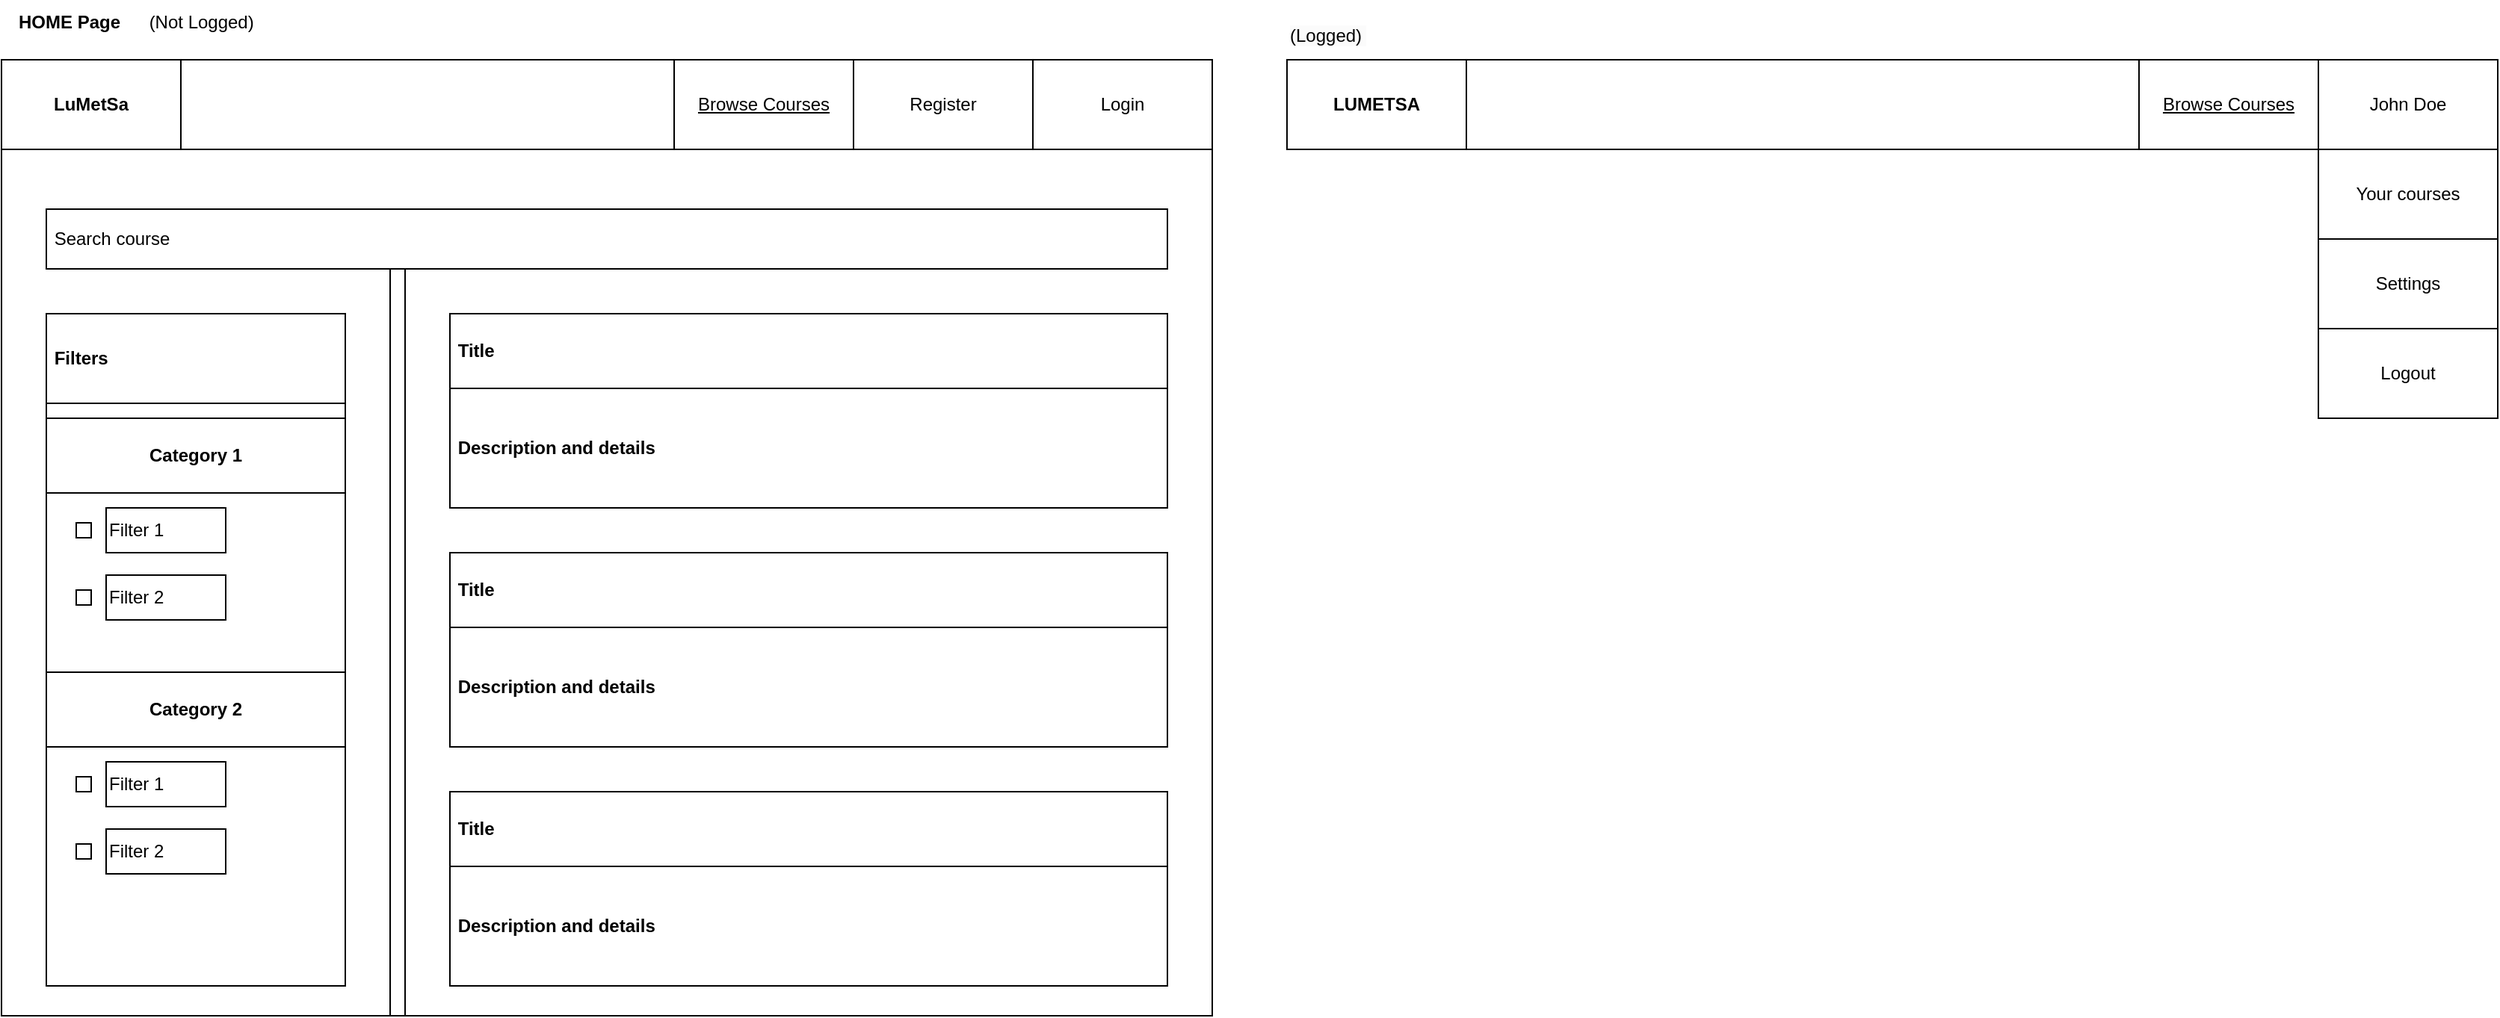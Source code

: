 <mxfile version="22.1.11" type="github" pages="5">
  <diagram name="Home Page" id="UxMpbINqFszEgZ0nIaNx">
    <mxGraphModel dx="1509" dy="777" grid="1" gridSize="10" guides="1" tooltips="1" connect="1" arrows="1" fold="1" page="1" pageScale="1" pageWidth="827" pageHeight="1169" math="0" shadow="0">
      <root>
        <mxCell id="0" />
        <mxCell id="1" parent="0" />
        <mxCell id="TAGpU3DyTfSelaxlEneq-48" value="" style="group" vertex="1" connectable="0" parent="1">
          <mxGeometry x="10" y="200" width="810" height="680" as="geometry" />
        </mxCell>
        <mxCell id="TAGpU3DyTfSelaxlEneq-6" value="" style="rounded=0;whiteSpace=wrap;html=1;" vertex="1" parent="TAGpU3DyTfSelaxlEneq-48">
          <mxGeometry y="40" width="810" height="640" as="geometry" />
        </mxCell>
        <mxCell id="TAGpU3DyTfSelaxlEneq-46" value="&lt;b&gt;HOME Page&lt;/b&gt;" style="text;html=1;align=center;verticalAlign=middle;resizable=0;points=[];autosize=1;strokeColor=none;fillColor=none;" vertex="1" parent="TAGpU3DyTfSelaxlEneq-48">
          <mxGeometry width="90" height="30" as="geometry" />
        </mxCell>
        <mxCell id="CuNfL8AJt2Ii8z2kElHI-1" value="" style="group" vertex="1" connectable="0" parent="TAGpU3DyTfSelaxlEneq-48">
          <mxGeometry y="40" width="810" height="60" as="geometry" />
        </mxCell>
        <mxCell id="TAGpU3DyTfSelaxlEneq-7" value="" style="rounded=0;whiteSpace=wrap;html=1;" vertex="1" parent="CuNfL8AJt2Ii8z2kElHI-1">
          <mxGeometry width="810" height="60" as="geometry" />
        </mxCell>
        <mxCell id="TAGpU3DyTfSelaxlEneq-8" value="LuMetSa" style="whiteSpace=wrap;html=1;fontStyle=1" vertex="1" parent="CuNfL8AJt2Ii8z2kElHI-1">
          <mxGeometry width="120" height="60" as="geometry" />
        </mxCell>
        <mxCell id="TAGpU3DyTfSelaxlEneq-9" value="Login" style="whiteSpace=wrap;html=1;" vertex="1" parent="CuNfL8AJt2Ii8z2kElHI-1">
          <mxGeometry x="690" width="120" height="60" as="geometry" />
        </mxCell>
        <mxCell id="TAGpU3DyTfSelaxlEneq-10" value="Register" style="whiteSpace=wrap;html=1;" vertex="1" parent="CuNfL8AJt2Ii8z2kElHI-1">
          <mxGeometry x="570" width="120" height="60" as="geometry" />
        </mxCell>
        <mxCell id="TAGpU3DyTfSelaxlEneq-11" value="&lt;u&gt;Browse Courses&lt;/u&gt;" style="whiteSpace=wrap;html=1;" vertex="1" parent="CuNfL8AJt2Ii8z2kElHI-1">
          <mxGeometry x="450" width="120" height="60" as="geometry" />
        </mxCell>
        <mxCell id="CuNfL8AJt2Ii8z2kElHI-12" value="(Not Logged)&amp;nbsp;" style="text;html=1;align=center;verticalAlign=middle;resizable=0;points=[];autosize=1;strokeColor=none;fillColor=none;" vertex="1" parent="TAGpU3DyTfSelaxlEneq-48">
          <mxGeometry x="85" width="100" height="30" as="geometry" />
        </mxCell>
        <mxCell id="TAGpU3DyTfSelaxlEneq-12" value="&amp;nbsp;Search course" style="rounded=0;whiteSpace=wrap;html=1;align=left;" vertex="1" parent="1">
          <mxGeometry x="40" y="340" width="750" height="40" as="geometry" />
        </mxCell>
        <mxCell id="TAGpU3DyTfSelaxlEneq-15" value="" style="rounded=0;whiteSpace=wrap;html=1;" vertex="1" parent="1">
          <mxGeometry x="40" y="410" width="200" height="450" as="geometry" />
        </mxCell>
        <mxCell id="TAGpU3DyTfSelaxlEneq-19" value="" style="group" vertex="1" connectable="0" parent="1">
          <mxGeometry x="310" y="410" width="480" height="130" as="geometry" />
        </mxCell>
        <mxCell id="TAGpU3DyTfSelaxlEneq-13" value="" style="rounded=0;whiteSpace=wrap;html=1;" vertex="1" parent="TAGpU3DyTfSelaxlEneq-19">
          <mxGeometry width="480" height="130" as="geometry" />
        </mxCell>
        <mxCell id="TAGpU3DyTfSelaxlEneq-17" value="&lt;b&gt;&amp;nbsp;Title&lt;/b&gt;" style="rounded=0;whiteSpace=wrap;html=1;align=left;" vertex="1" parent="TAGpU3DyTfSelaxlEneq-19">
          <mxGeometry width="480" height="50" as="geometry" />
        </mxCell>
        <mxCell id="TAGpU3DyTfSelaxlEneq-18" value="&lt;b&gt;&amp;nbsp;Description and details&lt;/b&gt;" style="rounded=0;whiteSpace=wrap;html=1;align=left;" vertex="1" parent="TAGpU3DyTfSelaxlEneq-19">
          <mxGeometry y="50" width="480" height="80" as="geometry" />
        </mxCell>
        <mxCell id="TAGpU3DyTfSelaxlEneq-20" value="" style="group" vertex="1" connectable="0" parent="1">
          <mxGeometry x="310" y="570" width="480" height="130" as="geometry" />
        </mxCell>
        <mxCell id="TAGpU3DyTfSelaxlEneq-21" value="" style="rounded=0;whiteSpace=wrap;html=1;" vertex="1" parent="TAGpU3DyTfSelaxlEneq-20">
          <mxGeometry width="480" height="130" as="geometry" />
        </mxCell>
        <mxCell id="TAGpU3DyTfSelaxlEneq-22" value="&lt;b&gt;&amp;nbsp;Title&lt;/b&gt;" style="rounded=0;whiteSpace=wrap;html=1;align=left;" vertex="1" parent="TAGpU3DyTfSelaxlEneq-20">
          <mxGeometry width="480" height="50" as="geometry" />
        </mxCell>
        <mxCell id="TAGpU3DyTfSelaxlEneq-23" value="&lt;b&gt;&amp;nbsp;Description and details&lt;/b&gt;" style="rounded=0;whiteSpace=wrap;html=1;align=left;" vertex="1" parent="TAGpU3DyTfSelaxlEneq-20">
          <mxGeometry y="50" width="480" height="80" as="geometry" />
        </mxCell>
        <mxCell id="TAGpU3DyTfSelaxlEneq-24" value="" style="group" vertex="1" connectable="0" parent="1">
          <mxGeometry x="310" y="730" width="480" height="130" as="geometry" />
        </mxCell>
        <mxCell id="TAGpU3DyTfSelaxlEneq-25" value="" style="rounded=0;whiteSpace=wrap;html=1;" vertex="1" parent="TAGpU3DyTfSelaxlEneq-24">
          <mxGeometry width="480" height="130" as="geometry" />
        </mxCell>
        <mxCell id="TAGpU3DyTfSelaxlEneq-26" value="&lt;b&gt;&amp;nbsp;Title&lt;/b&gt;" style="rounded=0;whiteSpace=wrap;html=1;align=left;" vertex="1" parent="TAGpU3DyTfSelaxlEneq-24">
          <mxGeometry width="480" height="50" as="geometry" />
        </mxCell>
        <mxCell id="TAGpU3DyTfSelaxlEneq-27" value="&lt;b&gt;&amp;nbsp;Description and details&lt;/b&gt;" style="rounded=0;whiteSpace=wrap;html=1;align=left;" vertex="1" parent="TAGpU3DyTfSelaxlEneq-24">
          <mxGeometry y="50" width="480" height="80" as="geometry" />
        </mxCell>
        <mxCell id="TAGpU3DyTfSelaxlEneq-28" value="&lt;b&gt;&amp;nbsp;Filters&lt;/b&gt;" style="whiteSpace=wrap;html=1;align=left;" vertex="1" parent="1">
          <mxGeometry x="40" y="410" width="200" height="60" as="geometry" />
        </mxCell>
        <mxCell id="TAGpU3DyTfSelaxlEneq-14" value="&lt;b&gt;Category 1&lt;/b&gt;" style="rounded=0;whiteSpace=wrap;html=1;" vertex="1" parent="1">
          <mxGeometry x="40" y="480" width="200" height="50" as="geometry" />
        </mxCell>
        <mxCell id="TAGpU3DyTfSelaxlEneq-32" value="" style="group" vertex="1" connectable="0" parent="1">
          <mxGeometry x="60" y="540" width="100" height="30" as="geometry" />
        </mxCell>
        <mxCell id="TAGpU3DyTfSelaxlEneq-30" value="Filter 1" style="rounded=0;whiteSpace=wrap;html=1;align=left;" vertex="1" parent="TAGpU3DyTfSelaxlEneq-32">
          <mxGeometry x="20" width="80" height="30" as="geometry" />
        </mxCell>
        <mxCell id="TAGpU3DyTfSelaxlEneq-31" value="" style="whiteSpace=wrap;html=1;aspect=fixed;" vertex="1" parent="TAGpU3DyTfSelaxlEneq-32">
          <mxGeometry y="10" width="10" height="10" as="geometry" />
        </mxCell>
        <mxCell id="TAGpU3DyTfSelaxlEneq-33" value="" style="group" vertex="1" connectable="0" parent="1">
          <mxGeometry x="60" y="585" width="100" height="30" as="geometry" />
        </mxCell>
        <mxCell id="TAGpU3DyTfSelaxlEneq-34" value="Filter 2" style="rounded=0;whiteSpace=wrap;html=1;align=left;" vertex="1" parent="TAGpU3DyTfSelaxlEneq-33">
          <mxGeometry x="20" width="80" height="30" as="geometry" />
        </mxCell>
        <mxCell id="TAGpU3DyTfSelaxlEneq-35" value="" style="whiteSpace=wrap;html=1;aspect=fixed;" vertex="1" parent="TAGpU3DyTfSelaxlEneq-33">
          <mxGeometry y="10" width="10" height="10" as="geometry" />
        </mxCell>
        <mxCell id="TAGpU3DyTfSelaxlEneq-37" value="&lt;b&gt;Category 2&lt;/b&gt;" style="rounded=0;whiteSpace=wrap;html=1;" vertex="1" parent="1">
          <mxGeometry x="40" y="650" width="200" height="50" as="geometry" />
        </mxCell>
        <mxCell id="TAGpU3DyTfSelaxlEneq-38" value="" style="group" vertex="1" connectable="0" parent="1">
          <mxGeometry x="60" y="710" width="100" height="30" as="geometry" />
        </mxCell>
        <mxCell id="TAGpU3DyTfSelaxlEneq-39" value="Filter 1" style="rounded=0;whiteSpace=wrap;html=1;align=left;" vertex="1" parent="TAGpU3DyTfSelaxlEneq-38">
          <mxGeometry x="20" width="80" height="30" as="geometry" />
        </mxCell>
        <mxCell id="TAGpU3DyTfSelaxlEneq-40" value="" style="whiteSpace=wrap;html=1;aspect=fixed;" vertex="1" parent="TAGpU3DyTfSelaxlEneq-38">
          <mxGeometry y="10" width="10" height="10" as="geometry" />
        </mxCell>
        <mxCell id="TAGpU3DyTfSelaxlEneq-41" value="" style="group" vertex="1" connectable="0" parent="1">
          <mxGeometry x="60" y="755" width="100" height="30" as="geometry" />
        </mxCell>
        <mxCell id="TAGpU3DyTfSelaxlEneq-42" value="Filter 2" style="rounded=0;whiteSpace=wrap;html=1;align=left;" vertex="1" parent="TAGpU3DyTfSelaxlEneq-41">
          <mxGeometry x="20" width="80" height="30" as="geometry" />
        </mxCell>
        <mxCell id="TAGpU3DyTfSelaxlEneq-43" value="" style="whiteSpace=wrap;html=1;aspect=fixed;" vertex="1" parent="TAGpU3DyTfSelaxlEneq-41">
          <mxGeometry y="10" width="10" height="10" as="geometry" />
        </mxCell>
        <mxCell id="TAGpU3DyTfSelaxlEneq-45" value="" style="rounded=0;whiteSpace=wrap;html=1;" vertex="1" parent="1">
          <mxGeometry x="270" y="380" width="10" height="500" as="geometry" />
        </mxCell>
        <mxCell id="CuNfL8AJt2Ii8z2kElHI-3" value="" style="rounded=0;whiteSpace=wrap;html=1;" vertex="1" parent="1">
          <mxGeometry x="870" y="240" width="810" height="60" as="geometry" />
        </mxCell>
        <mxCell id="CuNfL8AJt2Ii8z2kElHI-4" value="LUMETSA" style="whiteSpace=wrap;html=1;fontStyle=1" vertex="1" parent="1">
          <mxGeometry x="870" y="240" width="120" height="60" as="geometry" />
        </mxCell>
        <mxCell id="CuNfL8AJt2Ii8z2kElHI-5" value="John Doe" style="whiteSpace=wrap;html=1;" vertex="1" parent="1">
          <mxGeometry x="1560" y="240" width="120" height="60" as="geometry" />
        </mxCell>
        <mxCell id="CuNfL8AJt2Ii8z2kElHI-7" value="&lt;u&gt;Browse Courses&lt;/u&gt;" style="whiteSpace=wrap;html=1;" vertex="1" parent="1">
          <mxGeometry x="1440" y="240" width="120" height="60" as="geometry" />
        </mxCell>
        <mxCell id="CuNfL8AJt2Ii8z2kElHI-13" value="&lt;span style=&quot;color: rgb(0, 0, 0); font-family: Helvetica; font-size: 12px; font-style: normal; font-variant-ligatures: normal; font-variant-caps: normal; font-weight: 400; letter-spacing: normal; orphans: 2; text-align: center; text-indent: 0px; text-transform: none; widows: 2; word-spacing: 0px; -webkit-text-stroke-width: 0px; background-color: rgb(251, 251, 251); text-decoration-thickness: initial; text-decoration-style: initial; text-decoration-color: initial; float: none; display: inline !important;&quot;&gt;(Logged)&amp;nbsp;&lt;/span&gt;" style="text;whiteSpace=wrap;html=1;" vertex="1" parent="1">
          <mxGeometry x="870" y="210" width="110" height="40" as="geometry" />
        </mxCell>
        <mxCell id="CuNfL8AJt2Ii8z2kElHI-14" value="Your courses" style="whiteSpace=wrap;html=1;" vertex="1" parent="1">
          <mxGeometry x="1560" y="300" width="120" height="60" as="geometry" />
        </mxCell>
        <mxCell id="CuNfL8AJt2Ii8z2kElHI-15" value="Settings" style="whiteSpace=wrap;html=1;" vertex="1" parent="1">
          <mxGeometry x="1560" y="360" width="120" height="60" as="geometry" />
        </mxCell>
        <mxCell id="CuNfL8AJt2Ii8z2kElHI-16" value="Logout" style="whiteSpace=wrap;html=1;" vertex="1" parent="1">
          <mxGeometry x="1560" y="420" width="120" height="60" as="geometry" />
        </mxCell>
      </root>
    </mxGraphModel>
  </diagram>
  <diagram id="oZmxDJT5Ei8mSOzKEypc" name="Course Details Page">
    <mxGraphModel dx="2514" dy="868" grid="1" gridSize="10" guides="1" tooltips="1" connect="1" arrows="1" fold="1" page="1" pageScale="1" pageWidth="827" pageHeight="1169" math="0" shadow="0">
      <root>
        <mxCell id="0" />
        <mxCell id="1" parent="0" />
        <mxCell id="5mfzRtLm4VRJUIHrUDBB-16" value="" style="group" vertex="1" connectable="0" parent="1">
          <mxGeometry x="17" y="160" width="810" height="700" as="geometry" />
        </mxCell>
        <mxCell id="1sr04AdYXMzgy60JyJB1-2" value="" style="rounded=0;whiteSpace=wrap;html=1;" vertex="1" parent="5mfzRtLm4VRJUIHrUDBB-16">
          <mxGeometry y="40" width="810" height="660" as="geometry" />
        </mxCell>
        <mxCell id="1sr04AdYXMzgy60JyJB1-3" value="" style="rounded=0;whiteSpace=wrap;html=1;" vertex="1" parent="5mfzRtLm4VRJUIHrUDBB-16">
          <mxGeometry y="40" width="810" height="60" as="geometry" />
        </mxCell>
        <mxCell id="1sr04AdYXMzgy60JyJB1-4" value="LUMETSA" style="whiteSpace=wrap;html=1;fontStyle=1" vertex="1" parent="5mfzRtLm4VRJUIHrUDBB-16">
          <mxGeometry y="40" width="120" height="60" as="geometry" />
        </mxCell>
        <mxCell id="1sr04AdYXMzgy60JyJB1-5" value="...State based options" style="whiteSpace=wrap;html=1;" vertex="1" parent="5mfzRtLm4VRJUIHrUDBB-16">
          <mxGeometry x="531" y="40" width="279" height="60" as="geometry" />
        </mxCell>
        <mxCell id="1sr04AdYXMzgy60JyJB1-8" value="&lt;b&gt;Course Details Page&lt;/b&gt;" style="text;html=1;align=left;verticalAlign=middle;resizable=0;points=[];autosize=1;strokeColor=none;fillColor=none;" vertex="1" parent="5mfzRtLm4VRJUIHrUDBB-16">
          <mxGeometry x="1" width="140" height="30" as="geometry" />
        </mxCell>
        <mxCell id="Gu7tSu_X5J5L3LaaIDzM-1" value="" style="group;fillColor=none;strokeColor=#6c8ebf;container=0;" vertex="1" connectable="0" parent="1">
          <mxGeometry x="17" y="200" width="810" height="660" as="geometry" />
        </mxCell>
        <mxCell id="5mfzRtLm4VRJUIHrUDBB-4" value="" style="rounded=0;whiteSpace=wrap;html=1;" vertex="1" parent="1">
          <mxGeometry x="-330" y="327.5" width="290" height="255" as="geometry" />
        </mxCell>
        <mxCell id="5mfzRtLm4VRJUIHrUDBB-3" style="edgeStyle=orthogonalEdgeStyle;rounded=0;orthogonalLoop=1;jettySize=auto;html=1;entryX=1;entryY=0.5;entryDx=0;entryDy=0;" edge="1" parent="1" source="Gu7tSu_X5J5L3LaaIDzM-2" target="5mfzRtLm4VRJUIHrUDBB-4">
          <mxGeometry relative="1" as="geometry">
            <mxPoint x="-130" y="455" as="targetPoint" />
          </mxGeometry>
        </mxCell>
        <mxCell id="5mfzRtLm4VRJUIHrUDBB-7" value="&lt;b&gt;&amp;nbsp;Login to Proceed&lt;/b&gt;" style="whiteSpace=wrap;html=1;align=left;" vertex="1" parent="1">
          <mxGeometry x="-330" y="327.5" width="290" height="60" as="geometry" />
        </mxCell>
        <mxCell id="5mfzRtLm4VRJUIHrUDBB-8" value="&amp;nbsp;Username" style="rounded=0;whiteSpace=wrap;html=1;align=left;" vertex="1" parent="1">
          <mxGeometry x="-295" y="410" width="220" height="30" as="geometry" />
        </mxCell>
        <mxCell id="5mfzRtLm4VRJUIHrUDBB-9" value="&amp;nbsp;Password" style="rounded=0;whiteSpace=wrap;html=1;align=left;" vertex="1" parent="1">
          <mxGeometry x="-295" y="460" width="220" height="30" as="geometry" />
        </mxCell>
        <mxCell id="5mfzRtLm4VRJUIHrUDBB-10" value="&lt;b&gt;Continue&lt;/b&gt;" style="rounded=0;whiteSpace=wrap;html=1;fillColor=#dae8fc;strokeColor=#6c8ebf;" vertex="1" parent="1">
          <mxGeometry x="-252.5" y="510" width="135" height="40" as="geometry" />
        </mxCell>
        <mxCell id="5mfzRtLm4VRJUIHrUDBB-12" value="&lt;b&gt;(For locked videos)&lt;/b&gt;" style="text;html=1;align=left;verticalAlign=middle;resizable=0;points=[];autosize=1;strokeColor=none;fillColor=none;" vertex="1" parent="1">
          <mxGeometry x="-330" y="297.5" width="130" height="30" as="geometry" />
        </mxCell>
        <mxCell id="Gu7tSu_X5J5L3LaaIDzM-4" value="" style="group" vertex="1" connectable="0" parent="1">
          <mxGeometry x="37" y="290" width="520" height="330" as="geometry" />
        </mxCell>
        <mxCell id="Gu7tSu_X5J5L3LaaIDzM-2" value="" style="rounded=0;whiteSpace=wrap;html=1;" vertex="1" parent="Gu7tSu_X5J5L3LaaIDzM-4">
          <mxGeometry width="520" height="330" as="geometry" />
        </mxCell>
        <mxCell id="Gu7tSu_X5J5L3LaaIDzM-3" value="" style="sketch=0;pointerEvents=1;shadow=0;dashed=0;html=1;strokeColor=none;fillColor=#505050;labelPosition=center;verticalLabelPosition=bottom;verticalAlign=top;outlineConnect=0;align=center;shape=mxgraph.office.concepts.video_play;" vertex="1" parent="Gu7tSu_X5J5L3LaaIDzM-4">
          <mxGeometry x="235.453" y="145" width="50.096" height="40" as="geometry" />
        </mxCell>
        <mxCell id="Gu7tSu_X5J5L3LaaIDzM-42" value="Course Details" style="rounded=0;whiteSpace=wrap;html=1;fillColor=#dae8fc;strokeColor=#6c8ebf;" vertex="1" parent="1">
          <mxGeometry x="38" y="640" width="120" height="30" as="geometry" />
        </mxCell>
        <mxCell id="Gu7tSu_X5J5L3LaaIDzM-82" value="Notes" style="rounded=0;whiteSpace=wrap;html=1;" vertex="1" parent="1">
          <mxGeometry x="158" y="640" width="120" height="30" as="geometry" />
        </mxCell>
        <mxCell id="Gu7tSu_X5J5L3LaaIDzM-83" value="&lt;h1&gt;Heading&lt;/h1&gt;&lt;p&gt;Lorem ipsum dolor sit amet, consectetur adipisicing elit, sed do eiusmod tempor incididunt ut labore et dolore magna aliqua.&lt;/p&gt;&lt;p&gt;Lorem ipsum dolor sit amet, consectetur adipisicing elit, sed do eiusmod tempor incididunt ut labore et dolore magna aliqua.&lt;br&gt;&lt;/p&gt;&lt;p&gt;Lorem ipsum dolor sit amet, consectetur adipisicing elit, sed do eiusmod tempor incididunt ut labore et dolore magna aliqua.&lt;br&gt;&lt;/p&gt;" style="text;html=1;strokeColor=none;fillColor=none;spacing=5;spacingTop=-20;whiteSpace=wrap;overflow=hidden;rounded=0;" vertex="1" parent="1">
          <mxGeometry x="38" y="690" width="519" height="160" as="geometry" />
        </mxCell>
        <mxCell id="5mfzRtLm4VRJUIHrUDBB-13" value="Discussion" style="rounded=0;whiteSpace=wrap;html=1;" vertex="1" parent="1">
          <mxGeometry x="278" y="640" width="120" height="30" as="geometry" />
        </mxCell>
        <mxCell id="5mfzRtLm4VRJUIHrUDBB-14" value="" style="group" vertex="1" connectable="0" parent="1">
          <mxGeometry x="597" y="355" width="220" height="310" as="geometry" />
        </mxCell>
        <mxCell id="Gu7tSu_X5J5L3LaaIDzM-6" value="" style="rounded=0;whiteSpace=wrap;html=1;" vertex="1" parent="5mfzRtLm4VRJUIHrUDBB-14">
          <mxGeometry width="220" height="310" as="geometry" />
        </mxCell>
        <mxCell id="Gu7tSu_X5J5L3LaaIDzM-7" value="&lt;b&gt;Chapter - 1&lt;/b&gt;" style="rounded=0;whiteSpace=wrap;html=1;" vertex="1" parent="5mfzRtLm4VRJUIHrUDBB-14">
          <mxGeometry width="220" height="50" as="geometry" />
        </mxCell>
        <mxCell id="Gu7tSu_X5J5L3LaaIDzM-20" value="" style="rounded=0;whiteSpace=wrap;html=1;" vertex="1" parent="5mfzRtLm4VRJUIHrUDBB-14">
          <mxGeometry y="50" width="220" height="160" as="geometry" />
        </mxCell>
        <mxCell id="Gu7tSu_X5J5L3LaaIDzM-21" value="Lecture - 1" style="text;html=1;align=left;verticalAlign=middle;resizable=0;points=[];autosize=1;strokeColor=none;fillColor=none;" vertex="1" parent="5mfzRtLm4VRJUIHrUDBB-14">
          <mxGeometry x="3" y="60" width="80" height="30" as="geometry" />
        </mxCell>
        <mxCell id="Gu7tSu_X5J5L3LaaIDzM-22" value="Lecture - 2" style="text;html=1;align=left;verticalAlign=middle;resizable=0;points=[];autosize=1;strokeColor=none;fillColor=none;" vertex="1" parent="5mfzRtLm4VRJUIHrUDBB-14">
          <mxGeometry x="3" y="90" width="80" height="30" as="geometry" />
        </mxCell>
        <mxCell id="Gu7tSu_X5J5L3LaaIDzM-23" value="Lecture - 3" style="text;html=1;align=left;verticalAlign=middle;resizable=0;points=[];autosize=1;strokeColor=none;fillColor=none;" vertex="1" parent="5mfzRtLm4VRJUIHrUDBB-14">
          <mxGeometry x="3" y="120" width="80" height="30" as="geometry" />
        </mxCell>
        <mxCell id="Gu7tSu_X5J5L3LaaIDzM-19" value="&lt;b&gt;Chapter - 2&lt;/b&gt;" style="rounded=0;whiteSpace=wrap;html=1;" vertex="1" parent="5mfzRtLm4VRJUIHrUDBB-14">
          <mxGeometry y="160" width="220" height="50" as="geometry" />
        </mxCell>
        <mxCell id="Gu7tSu_X5J5L3LaaIDzM-40" value="&lt;b&gt;Chapter - 3&lt;/b&gt;" style="rounded=0;whiteSpace=wrap;html=1;" vertex="1" parent="5mfzRtLm4VRJUIHrUDBB-14">
          <mxGeometry y="210" width="220" height="50" as="geometry" />
        </mxCell>
        <mxCell id="Gu7tSu_X5J5L3LaaIDzM-41" value="&lt;b&gt;Chapter - 4&lt;/b&gt;" style="rounded=0;whiteSpace=wrap;html=1;" vertex="1" parent="5mfzRtLm4VRJUIHrUDBB-14">
          <mxGeometry y="260" width="220" height="50" as="geometry" />
        </mxCell>
        <mxCell id="5mfzRtLm4VRJUIHrUDBB-1" value="" style="sketch=0;pointerEvents=1;shadow=0;dashed=0;html=1;strokeColor=none;fillColor=#505050;labelPosition=center;verticalLabelPosition=bottom;verticalAlign=top;outlineConnect=0;align=center;shape=mxgraph.office.security.lock_protected;" vertex="1" parent="5mfzRtLm4VRJUIHrUDBB-14">
          <mxGeometry x="73" y="100" width="7" height="10" as="geometry" />
        </mxCell>
        <mxCell id="5mfzRtLm4VRJUIHrUDBB-2" value="" style="sketch=0;pointerEvents=1;shadow=0;dashed=0;html=1;strokeColor=none;fillColor=#505050;labelPosition=center;verticalLabelPosition=bottom;verticalAlign=top;outlineConnect=0;align=center;shape=mxgraph.office.security.lock_protected;" vertex="1" parent="5mfzRtLm4VRJUIHrUDBB-14">
          <mxGeometry x="73" y="130" width="7" height="10" as="geometry" />
        </mxCell>
        <mxCell id="5mfzRtLm4VRJUIHrUDBB-17" style="edgeStyle=orthogonalEdgeStyle;rounded=0;orthogonalLoop=1;jettySize=auto;html=1;entryX=0.5;entryY=0;entryDx=0;entryDy=0;" edge="1" parent="1" source="5mfzRtLm4VRJUIHrUDBB-15" target="5mfzRtLm4VRJUIHrUDBB-7">
          <mxGeometry relative="1" as="geometry">
            <Array as="points">
              <mxPoint x="707" y="270" />
              <mxPoint x="-185" y="270" />
            </Array>
          </mxGeometry>
        </mxCell>
        <mxCell id="5mfzRtLm4VRJUIHrUDBB-15" value="&lt;b&gt;Enroll Now&lt;/b&gt;" style="rounded=0;whiteSpace=wrap;html=1;fillColor=#dae8fc;strokeColor=#6c8ebf;" vertex="1" parent="1">
          <mxGeometry x="597" y="290" width="220" height="50" as="geometry" />
        </mxCell>
        <mxCell id="5mfzRtLm4VRJUIHrUDBB-18" value="&lt;b&gt;(For not logged users)&lt;/b&gt;" style="text;html=1;align=left;verticalAlign=middle;resizable=0;points=[];autosize=1;strokeColor=none;fillColor=none;" vertex="1" parent="1">
          <mxGeometry x="-190" y="240" width="150" height="30" as="geometry" />
        </mxCell>
      </root>
    </mxGraphModel>
  </diagram>
  <diagram id="IFuwV2cLUTPV-mWSO70a" name="Your Course Page">
    <mxGraphModel dx="2390" dy="1230" grid="1" gridSize="10" guides="1" tooltips="1" connect="1" arrows="1" fold="1" page="1" pageScale="1" pageWidth="827" pageHeight="1169" math="0" shadow="0">
      <root>
        <mxCell id="0" />
        <mxCell id="1" parent="0" />
        <mxCell id="QNpfpfPLeLTA7idVU_N--1" value="" style="group;strokeColor=default;" vertex="1" connectable="0" parent="1">
          <mxGeometry x="40" y="120" width="810" height="940" as="geometry" />
        </mxCell>
        <mxCell id="QNpfpfPLeLTA7idVU_N--2" value="" style="rounded=0;whiteSpace=wrap;html=1;" vertex="1" parent="QNpfpfPLeLTA7idVU_N--1">
          <mxGeometry y="50.29" width="810" height="889.71" as="geometry" />
        </mxCell>
        <mxCell id="QNpfpfPLeLTA7idVU_N--3" value="" style="rounded=0;whiteSpace=wrap;html=1;" vertex="1" parent="QNpfpfPLeLTA7idVU_N--1">
          <mxGeometry y="50.286" width="810" height="75.429" as="geometry" />
        </mxCell>
        <mxCell id="QNpfpfPLeLTA7idVU_N--4" value="LUMETSA" style="whiteSpace=wrap;html=1;fontStyle=1" vertex="1" parent="QNpfpfPLeLTA7idVU_N--1">
          <mxGeometry y="50.286" width="120" height="75.429" as="geometry" />
        </mxCell>
        <mxCell id="QNpfpfPLeLTA7idVU_N--5" value="...State based options" style="whiteSpace=wrap;html=1;" vertex="1" parent="QNpfpfPLeLTA7idVU_N--1">
          <mxGeometry x="531" y="50.286" width="279" height="75.429" as="geometry" />
        </mxCell>
        <mxCell id="QNpfpfPLeLTA7idVU_N--6" value="&lt;b&gt;Your Courses Page&lt;/b&gt;" style="text;html=1;align=left;verticalAlign=middle;resizable=0;points=[];autosize=1;strokeColor=none;fillColor=none;" vertex="1" parent="QNpfpfPLeLTA7idVU_N--1">
          <mxGeometry x="1" width="130" height="30" as="geometry" />
        </mxCell>
        <mxCell id="QNpfpfPLeLTA7idVU_N--7" value="&lt;b&gt;&amp;nbsp;My Courses&lt;/b&gt;" style="whiteSpace=wrap;html=1;align=left;" vertex="1" parent="QNpfpfPLeLTA7idVU_N--1">
          <mxGeometry x="11" y="163.429" width="479" height="75.429" as="geometry" />
        </mxCell>
        <mxCell id="ACeP-bpd1vedshjuIj7I-1" value="&lt;b&gt;(Total: &lt;/b&gt;3)" style="text;html=1;align=left;verticalAlign=middle;resizable=0;points=[];autosize=1;strokeColor=none;fillColor=none;" vertex="1" parent="QNpfpfPLeLTA7idVU_N--1">
          <mxGeometry x="90" y="186.146" width="70" height="30" as="geometry" />
        </mxCell>
        <mxCell id="ICILQC8OgQSIkPxlzLx--1" value="" style="group" vertex="1" connectable="0" parent="QNpfpfPLeLTA7idVU_N--1">
          <mxGeometry x="12" y="304.003" width="480" height="163.429" as="geometry" />
        </mxCell>
        <mxCell id="ICILQC8OgQSIkPxlzLx--2" value="" style="rounded=0;whiteSpace=wrap;html=1;" vertex="1" parent="ICILQC8OgQSIkPxlzLx--1">
          <mxGeometry width="480" height="163.429" as="geometry" />
        </mxCell>
        <mxCell id="ICILQC8OgQSIkPxlzLx--3" value="&lt;b&gt;&amp;nbsp;Title&lt;/b&gt;" style="rounded=0;whiteSpace=wrap;html=1;align=left;" vertex="1" parent="ICILQC8OgQSIkPxlzLx--1">
          <mxGeometry width="480" height="62.857" as="geometry" />
        </mxCell>
        <mxCell id="ICILQC8OgQSIkPxlzLx--4" value="&lt;b&gt;&amp;nbsp;Description and details&lt;/b&gt;" style="rounded=0;whiteSpace=wrap;html=1;align=left;" vertex="1" parent="ICILQC8OgQSIkPxlzLx--1">
          <mxGeometry y="62.857" width="480" height="100.571" as="geometry" />
        </mxCell>
        <mxCell id="ACeP-bpd1vedshjuIj7I-2" value="&lt;b&gt;Progress ... | Enrolled on&lt;/b&gt;" style="rounded=0;whiteSpace=wrap;html=1;align=left;" vertex="1" parent="QNpfpfPLeLTA7idVU_N--1">
          <mxGeometry x="12" y="260.003" width="480" height="44" as="geometry" />
        </mxCell>
        <mxCell id="ACeP-bpd1vedshjuIj7I-3" value="" style="group" vertex="1" connectable="0" parent="QNpfpfPLeLTA7idVU_N--1">
          <mxGeometry x="12" y="542.86" width="480" height="163.429" as="geometry" />
        </mxCell>
        <mxCell id="ACeP-bpd1vedshjuIj7I-4" value="" style="rounded=0;whiteSpace=wrap;html=1;" vertex="1" parent="ACeP-bpd1vedshjuIj7I-3">
          <mxGeometry width="480" height="163.429" as="geometry" />
        </mxCell>
        <mxCell id="ACeP-bpd1vedshjuIj7I-5" value="&lt;b&gt;&amp;nbsp;Title&lt;/b&gt;" style="rounded=0;whiteSpace=wrap;html=1;align=left;" vertex="1" parent="ACeP-bpd1vedshjuIj7I-3">
          <mxGeometry width="480" height="62.857" as="geometry" />
        </mxCell>
        <mxCell id="ACeP-bpd1vedshjuIj7I-6" value="&lt;b&gt;&amp;nbsp;Description and details&lt;/b&gt;" style="rounded=0;whiteSpace=wrap;html=1;align=left;" vertex="1" parent="ACeP-bpd1vedshjuIj7I-3">
          <mxGeometry y="62.857" width="480" height="100.571" as="geometry" />
        </mxCell>
        <mxCell id="ACeP-bpd1vedshjuIj7I-8" value="" style="group" vertex="1" connectable="0" parent="QNpfpfPLeLTA7idVU_N--1">
          <mxGeometry x="11" y="775" width="480" height="130" as="geometry" />
        </mxCell>
        <mxCell id="ACeP-bpd1vedshjuIj7I-9" value="" style="rounded=0;whiteSpace=wrap;html=1;" vertex="1" parent="ACeP-bpd1vedshjuIj7I-8">
          <mxGeometry width="480" height="130" as="geometry" />
        </mxCell>
        <mxCell id="ACeP-bpd1vedshjuIj7I-10" value="&lt;b&gt;&amp;nbsp;Title&lt;/b&gt;" style="rounded=0;whiteSpace=wrap;html=1;align=left;" vertex="1" parent="ACeP-bpd1vedshjuIj7I-8">
          <mxGeometry width="480" height="50" as="geometry" />
        </mxCell>
        <mxCell id="ACeP-bpd1vedshjuIj7I-11" value="&lt;b&gt;&amp;nbsp;Description and details&lt;/b&gt;" style="rounded=0;whiteSpace=wrap;html=1;align=left;" vertex="1" parent="ACeP-bpd1vedshjuIj7I-8">
          <mxGeometry y="50" width="480" height="80" as="geometry" />
        </mxCell>
        <mxCell id="ACeP-bpd1vedshjuIj7I-14" value="&lt;b&gt;Progress ... | Enrolled on&lt;/b&gt;" style="rounded=0;whiteSpace=wrap;html=1;align=left;" vertex="1" parent="QNpfpfPLeLTA7idVU_N--1">
          <mxGeometry x="12" y="498.863" width="480" height="44" as="geometry" />
        </mxCell>
        <mxCell id="ACeP-bpd1vedshjuIj7I-39" value="&lt;b&gt;Progress ... | Enrolled on&lt;/b&gt;" style="rounded=0;whiteSpace=wrap;html=1;align=left;" vertex="1" parent="QNpfpfPLeLTA7idVU_N--1">
          <mxGeometry x="11" y="731.003" width="480" height="44" as="geometry" />
        </mxCell>
      </root>
    </mxGraphModel>
  </diagram>
  <diagram id="TpClX9sVchhDX4yEHxWB" name="Settings Page">
    <mxGraphModel dx="2876" dy="1054" grid="1" gridSize="10" guides="1" tooltips="1" connect="1" arrows="1" fold="1" page="1" pageScale="1" pageWidth="827" pageHeight="1169" math="0" shadow="0">
      <root>
        <mxCell id="0" />
        <mxCell id="1" parent="0" />
        <mxCell id="exQsptyQiAC0JirAfnRz-1" value="" style="group;strokeColor=#b85450;fillColor=none;" vertex="1" connectable="0" parent="1">
          <mxGeometry x="9" y="110" width="810" height="700" as="geometry" />
        </mxCell>
        <mxCell id="exQsptyQiAC0JirAfnRz-2" value="" style="rounded=0;whiteSpace=wrap;html=1;" vertex="1" parent="exQsptyQiAC0JirAfnRz-1">
          <mxGeometry y="40" width="810" height="660" as="geometry" />
        </mxCell>
        <mxCell id="exQsptyQiAC0JirAfnRz-3" value="" style="rounded=0;whiteSpace=wrap;html=1;" vertex="1" parent="exQsptyQiAC0JirAfnRz-1">
          <mxGeometry y="40" width="810" height="60" as="geometry" />
        </mxCell>
        <mxCell id="exQsptyQiAC0JirAfnRz-4" value="LUMETSA" style="whiteSpace=wrap;html=1;fontStyle=1" vertex="1" parent="exQsptyQiAC0JirAfnRz-1">
          <mxGeometry y="40" width="120" height="60" as="geometry" />
        </mxCell>
        <mxCell id="exQsptyQiAC0JirAfnRz-5" value="...State based options" style="whiteSpace=wrap;html=1;" vertex="1" parent="exQsptyQiAC0JirAfnRz-1">
          <mxGeometry x="531" y="40" width="279" height="60" as="geometry" />
        </mxCell>
        <mxCell id="exQsptyQiAC0JirAfnRz-6" value="&lt;b&gt;Settings Page&lt;/b&gt;" style="text;html=1;align=left;verticalAlign=middle;resizable=0;points=[];autosize=1;strokeColor=none;fillColor=none;" vertex="1" parent="exQsptyQiAC0JirAfnRz-1">
          <mxGeometry x="1" width="100" height="30" as="geometry" />
        </mxCell>
        <mxCell id="exQsptyQiAC0JirAfnRz-7" value="&lt;b&gt;&amp;nbsp;AccountSettings&lt;/b&gt;" style="whiteSpace=wrap;html=1;align=left;" vertex="1" parent="exQsptyQiAC0JirAfnRz-1">
          <mxGeometry x="11" y="130" width="120" height="60" as="geometry" />
        </mxCell>
        <mxCell id="ze4cICLCvYGVYxZKSmSJ-7" style="edgeStyle=orthogonalEdgeStyle;rounded=0;orthogonalLoop=1;jettySize=auto;html=1;" edge="1" parent="exQsptyQiAC0JirAfnRz-1" source="61M0W_2Vs4JdA-hFeshC-1">
          <mxGeometry relative="1" as="geometry">
            <mxPoint x="-49" y="240" as="targetPoint" />
          </mxGeometry>
        </mxCell>
        <mxCell id="61M0W_2Vs4JdA-hFeshC-1" value="Username" style="rounded=0;whiteSpace=wrap;html=1;align=left;" vertex="1" parent="exQsptyQiAC0JirAfnRz-1">
          <mxGeometry x="11" y="210" width="519" height="60" as="geometry" />
        </mxCell>
        <mxCell id="61M0W_2Vs4JdA-hFeshC-2" value="Change" style="text;html=1;align=center;verticalAlign=middle;resizable=0;points=[];autosize=1;strokeColor=none;fillColor=none;" vertex="1" parent="exQsptyQiAC0JirAfnRz-1">
          <mxGeometry x="451" y="225" width="70" height="30" as="geometry" />
        </mxCell>
        <mxCell id="61M0W_2Vs4JdA-hFeshC-3" value="Password" style="rounded=0;whiteSpace=wrap;html=1;align=left;" vertex="1" parent="exQsptyQiAC0JirAfnRz-1">
          <mxGeometry x="11" y="300" width="519" height="60" as="geometry" />
        </mxCell>
        <mxCell id="61M0W_2Vs4JdA-hFeshC-4" value="Change" style="text;html=1;align=center;verticalAlign=middle;resizable=0;points=[];autosize=1;strokeColor=none;fillColor=none;" vertex="1" parent="exQsptyQiAC0JirAfnRz-1">
          <mxGeometry x="451" y="315" width="70" height="30" as="geometry" />
        </mxCell>
        <mxCell id="61M0W_2Vs4JdA-hFeshC-5" value="Delete Account" style="rounded=0;whiteSpace=wrap;html=1;align=left;fillColor=#f8cecc;strokeColor=#b85450;" vertex="1" parent="exQsptyQiAC0JirAfnRz-1">
          <mxGeometry x="11" y="390" width="519" height="60" as="geometry" />
        </mxCell>
        <mxCell id="ze4cICLCvYGVYxZKSmSJ-1" value="" style="rounded=0;whiteSpace=wrap;html=1;" vertex="1" parent="1">
          <mxGeometry x="-380" y="280" width="330" height="290" as="geometry" />
        </mxCell>
        <mxCell id="ze4cICLCvYGVYxZKSmSJ-2" value="Enter current password" style="rounded=0;whiteSpace=wrap;html=1;align=left;" vertex="1" parent="1">
          <mxGeometry x="-360" y="320" width="290" height="40" as="geometry" />
        </mxCell>
        <mxCell id="ze4cICLCvYGVYxZKSmSJ-3" value="Enter new password" style="rounded=0;whiteSpace=wrap;html=1;align=left;" vertex="1" parent="1">
          <mxGeometry x="-360" y="380" width="290" height="40" as="geometry" />
        </mxCell>
        <mxCell id="ze4cICLCvYGVYxZKSmSJ-4" value="Re-enter new password" style="rounded=0;whiteSpace=wrap;html=1;align=left;" vertex="1" parent="1">
          <mxGeometry x="-360" y="440" width="290" height="40" as="geometry" />
        </mxCell>
        <mxCell id="ze4cICLCvYGVYxZKSmSJ-5" value="Change Password" style="rounded=0;whiteSpace=wrap;html=1;fillColor=#dae8fc;strokeColor=#6c8ebf;" vertex="1" parent="1">
          <mxGeometry x="-275" y="500" width="120" height="40" as="geometry" />
        </mxCell>
        <mxCell id="ze4cICLCvYGVYxZKSmSJ-6" style="edgeStyle=orthogonalEdgeStyle;rounded=0;orthogonalLoop=1;jettySize=auto;html=1;entryX=1.003;entryY=0.552;entryDx=0;entryDy=0;entryPerimeter=0;" edge="1" parent="1" source="61M0W_2Vs4JdA-hFeshC-3" target="ze4cICLCvYGVYxZKSmSJ-1">
          <mxGeometry relative="1" as="geometry" />
        </mxCell>
      </root>
    </mxGraphModel>
  </diagram>
  <diagram id="oSYjAa9I9JN6riLzAr9C" name="Login/Signup Page">
    <mxGraphModel dx="2607" dy="1342" grid="1" gridSize="10" guides="1" tooltips="1" connect="1" arrows="1" fold="1" page="1" pageScale="1" pageWidth="827" pageHeight="1169" math="0" shadow="0">
      <root>
        <mxCell id="0" />
        <mxCell id="1" parent="0" />
        <mxCell id="xRWvz1u5RaGvqxgX7fKQ-1" value="" style="group;strokeColor=#000000;fillColor=none;" vertex="1" connectable="0" parent="1">
          <mxGeometry x="9" y="110" width="810" height="700" as="geometry" />
        </mxCell>
        <mxCell id="xRWvz1u5RaGvqxgX7fKQ-2" value="" style="rounded=0;whiteSpace=wrap;html=1;" vertex="1" parent="xRWvz1u5RaGvqxgX7fKQ-1">
          <mxGeometry y="40" width="810" height="660" as="geometry" />
        </mxCell>
        <mxCell id="xRWvz1u5RaGvqxgX7fKQ-3" value="" style="rounded=0;whiteSpace=wrap;html=1;" vertex="1" parent="xRWvz1u5RaGvqxgX7fKQ-1">
          <mxGeometry y="40" width="810" height="60" as="geometry" />
        </mxCell>
        <mxCell id="xRWvz1u5RaGvqxgX7fKQ-4" value="LUMETSA" style="whiteSpace=wrap;html=1;fontStyle=1" vertex="1" parent="xRWvz1u5RaGvqxgX7fKQ-1">
          <mxGeometry y="40" width="120" height="60" as="geometry" />
        </mxCell>
        <mxCell id="xRWvz1u5RaGvqxgX7fKQ-5" value="...State based options" style="whiteSpace=wrap;html=1;" vertex="1" parent="xRWvz1u5RaGvqxgX7fKQ-1">
          <mxGeometry x="531" y="40" width="279" height="60" as="geometry" />
        </mxCell>
        <mxCell id="xRWvz1u5RaGvqxgX7fKQ-6" value="&lt;b&gt;Login/Signup Page&lt;/b&gt;" style="text;html=1;align=left;verticalAlign=middle;resizable=0;points=[];autosize=1;strokeColor=none;fillColor=none;" vertex="1" parent="xRWvz1u5RaGvqxgX7fKQ-1">
          <mxGeometry x="1" width="130" height="30" as="geometry" />
        </mxCell>
        <mxCell id="xRWvz1u5RaGvqxgX7fKQ-14" value="" style="rounded=0;whiteSpace=wrap;html=1;" vertex="1" parent="xRWvz1u5RaGvqxgX7fKQ-1">
          <mxGeometry x="210.5" y="185" width="389" height="330" as="geometry" />
        </mxCell>
        <mxCell id="xRWvz1u5RaGvqxgX7fKQ-15" value="&amp;nbsp;Log into Lumetsa" style="rounded=0;whiteSpace=wrap;html=1;align=left;" vertex="1" parent="xRWvz1u5RaGvqxgX7fKQ-1">
          <mxGeometry x="211" y="185" width="389" height="60" as="geometry" />
        </mxCell>
        <mxCell id="xRWvz1u5RaGvqxgX7fKQ-16" value="Email address" style="rounded=0;whiteSpace=wrap;html=1;align=left;" vertex="1" parent="xRWvz1u5RaGvqxgX7fKQ-1">
          <mxGeometry x="241" y="270" width="329" height="50" as="geometry" />
        </mxCell>
        <mxCell id="xRWvz1u5RaGvqxgX7fKQ-17" value="&amp;nbsp;***********" style="rounded=0;whiteSpace=wrap;html=1;align=left;" vertex="1" parent="xRWvz1u5RaGvqxgX7fKQ-1">
          <mxGeometry x="241" y="340" width="329" height="50" as="geometry" />
        </mxCell>
        <mxCell id="xRWvz1u5RaGvqxgX7fKQ-18" value="Login" style="rounded=0;whiteSpace=wrap;html=1;fillColor=#dae8fc;strokeColor=#6c8ebf;" vertex="1" parent="xRWvz1u5RaGvqxgX7fKQ-1">
          <mxGeometry x="340.5" y="440" width="130" height="50" as="geometry" />
        </mxCell>
        <mxCell id="xRWvz1u5RaGvqxgX7fKQ-19" value="Forgot password?" style="text;html=1;align=center;verticalAlign=middle;resizable=0;points=[];autosize=1;strokeColor=none;fillColor=none;" vertex="1" parent="xRWvz1u5RaGvqxgX7fKQ-1">
          <mxGeometry x="450" y="390" width="120" height="30" as="geometry" />
        </mxCell>
        <mxCell id="xRWvz1u5RaGvqxgX7fKQ-20" value="" style="rounded=0;whiteSpace=wrap;html=1;" vertex="1" parent="xRWvz1u5RaGvqxgX7fKQ-1">
          <mxGeometry x="210.5" y="125" width="389.5" height="60" as="geometry" />
        </mxCell>
        <mxCell id="xRWvz1u5RaGvqxgX7fKQ-21" value="&lt;b&gt;&lt;u&gt;Login&lt;/u&gt;&lt;/b&gt;" style="rounded=0;whiteSpace=wrap;html=1;" vertex="1" parent="xRWvz1u5RaGvqxgX7fKQ-1">
          <mxGeometry x="211" y="125" width="199" height="60" as="geometry" />
        </mxCell>
        <mxCell id="xRWvz1u5RaGvqxgX7fKQ-37" value="Signup" style="rounded=0;whiteSpace=wrap;html=1;" vertex="1" parent="xRWvz1u5RaGvqxgX7fKQ-1">
          <mxGeometry x="411" y="125" width="189" height="60" as="geometry" />
        </mxCell>
        <mxCell id="xRWvz1u5RaGvqxgX7fKQ-38" value="" style="rounded=0;whiteSpace=wrap;html=1;" vertex="1" parent="1">
          <mxGeometry x="900" y="290" width="389" height="510" as="geometry" />
        </mxCell>
        <mxCell id="xRWvz1u5RaGvqxgX7fKQ-39" value="&amp;nbsp;Create a Lumetsa account" style="rounded=0;whiteSpace=wrap;html=1;align=left;" vertex="1" parent="1">
          <mxGeometry x="900.5" y="290" width="389" height="60" as="geometry" />
        </mxCell>
        <mxCell id="xRWvz1u5RaGvqxgX7fKQ-40" value="Email address" style="rounded=0;whiteSpace=wrap;html=1;align=left;" vertex="1" parent="1">
          <mxGeometry x="930.5" y="375" width="329" height="50" as="geometry" />
        </mxCell>
        <mxCell id="xRWvz1u5RaGvqxgX7fKQ-41" value="First name" style="rounded=0;whiteSpace=wrap;html=1;align=left;" vertex="1" parent="1">
          <mxGeometry x="930.5" y="445" width="329" height="50" as="geometry" />
        </mxCell>
        <mxCell id="xRWvz1u5RaGvqxgX7fKQ-44" value="" style="rounded=0;whiteSpace=wrap;html=1;" vertex="1" parent="1">
          <mxGeometry x="900" y="230" width="389.5" height="60" as="geometry" />
        </mxCell>
        <mxCell id="xRWvz1u5RaGvqxgX7fKQ-45" value="Login" style="rounded=0;whiteSpace=wrap;html=1;" vertex="1" parent="1">
          <mxGeometry x="900.5" y="230" width="199" height="60" as="geometry" />
        </mxCell>
        <mxCell id="xRWvz1u5RaGvqxgX7fKQ-46" value="&lt;b&gt;&lt;u&gt;Signup&lt;/u&gt;&lt;/b&gt;" style="rounded=0;whiteSpace=wrap;html=1;" vertex="1" parent="1">
          <mxGeometry x="1100.5" y="230" width="189" height="60" as="geometry" />
        </mxCell>
        <mxCell id="xRWvz1u5RaGvqxgX7fKQ-47" value="Last name (optional)" style="rounded=0;whiteSpace=wrap;html=1;align=left;" vertex="1" parent="1">
          <mxGeometry x="930.5" y="510" width="329" height="50" as="geometry" />
        </mxCell>
        <mxCell id="xRWvz1u5RaGvqxgX7fKQ-48" value="Password (8-16 characters)" style="rounded=0;whiteSpace=wrap;html=1;align=left;" vertex="1" parent="1">
          <mxGeometry x="930.5" y="580" width="329" height="50" as="geometry" />
        </mxCell>
        <mxCell id="xRWvz1u5RaGvqxgX7fKQ-51" value="Confirm Password&amp;nbsp;" style="rounded=0;whiteSpace=wrap;html=1;align=left;" vertex="1" parent="1">
          <mxGeometry x="930" y="650" width="329" height="50" as="geometry" />
        </mxCell>
        <mxCell id="xRWvz1u5RaGvqxgX7fKQ-67" value="Create Account" style="rounded=0;whiteSpace=wrap;html=1;fillColor=#dae8fc;strokeColor=#6c8ebf;" vertex="1" parent="1">
          <mxGeometry x="1029.5" y="720" width="130" height="50" as="geometry" />
        </mxCell>
        <mxCell id="xRWvz1u5RaGvqxgX7fKQ-68" style="edgeStyle=orthogonalEdgeStyle;rounded=0;orthogonalLoop=1;jettySize=auto;html=1;entryX=0;entryY=0.5;entryDx=0;entryDy=0;" edge="1" parent="1" source="xRWvz1u5RaGvqxgX7fKQ-37" target="xRWvz1u5RaGvqxgX7fKQ-38">
          <mxGeometry relative="1" as="geometry">
            <Array as="points">
              <mxPoint x="850" y="265" />
              <mxPoint x="850" y="545" />
            </Array>
          </mxGeometry>
        </mxCell>
      </root>
    </mxGraphModel>
  </diagram>
</mxfile>
